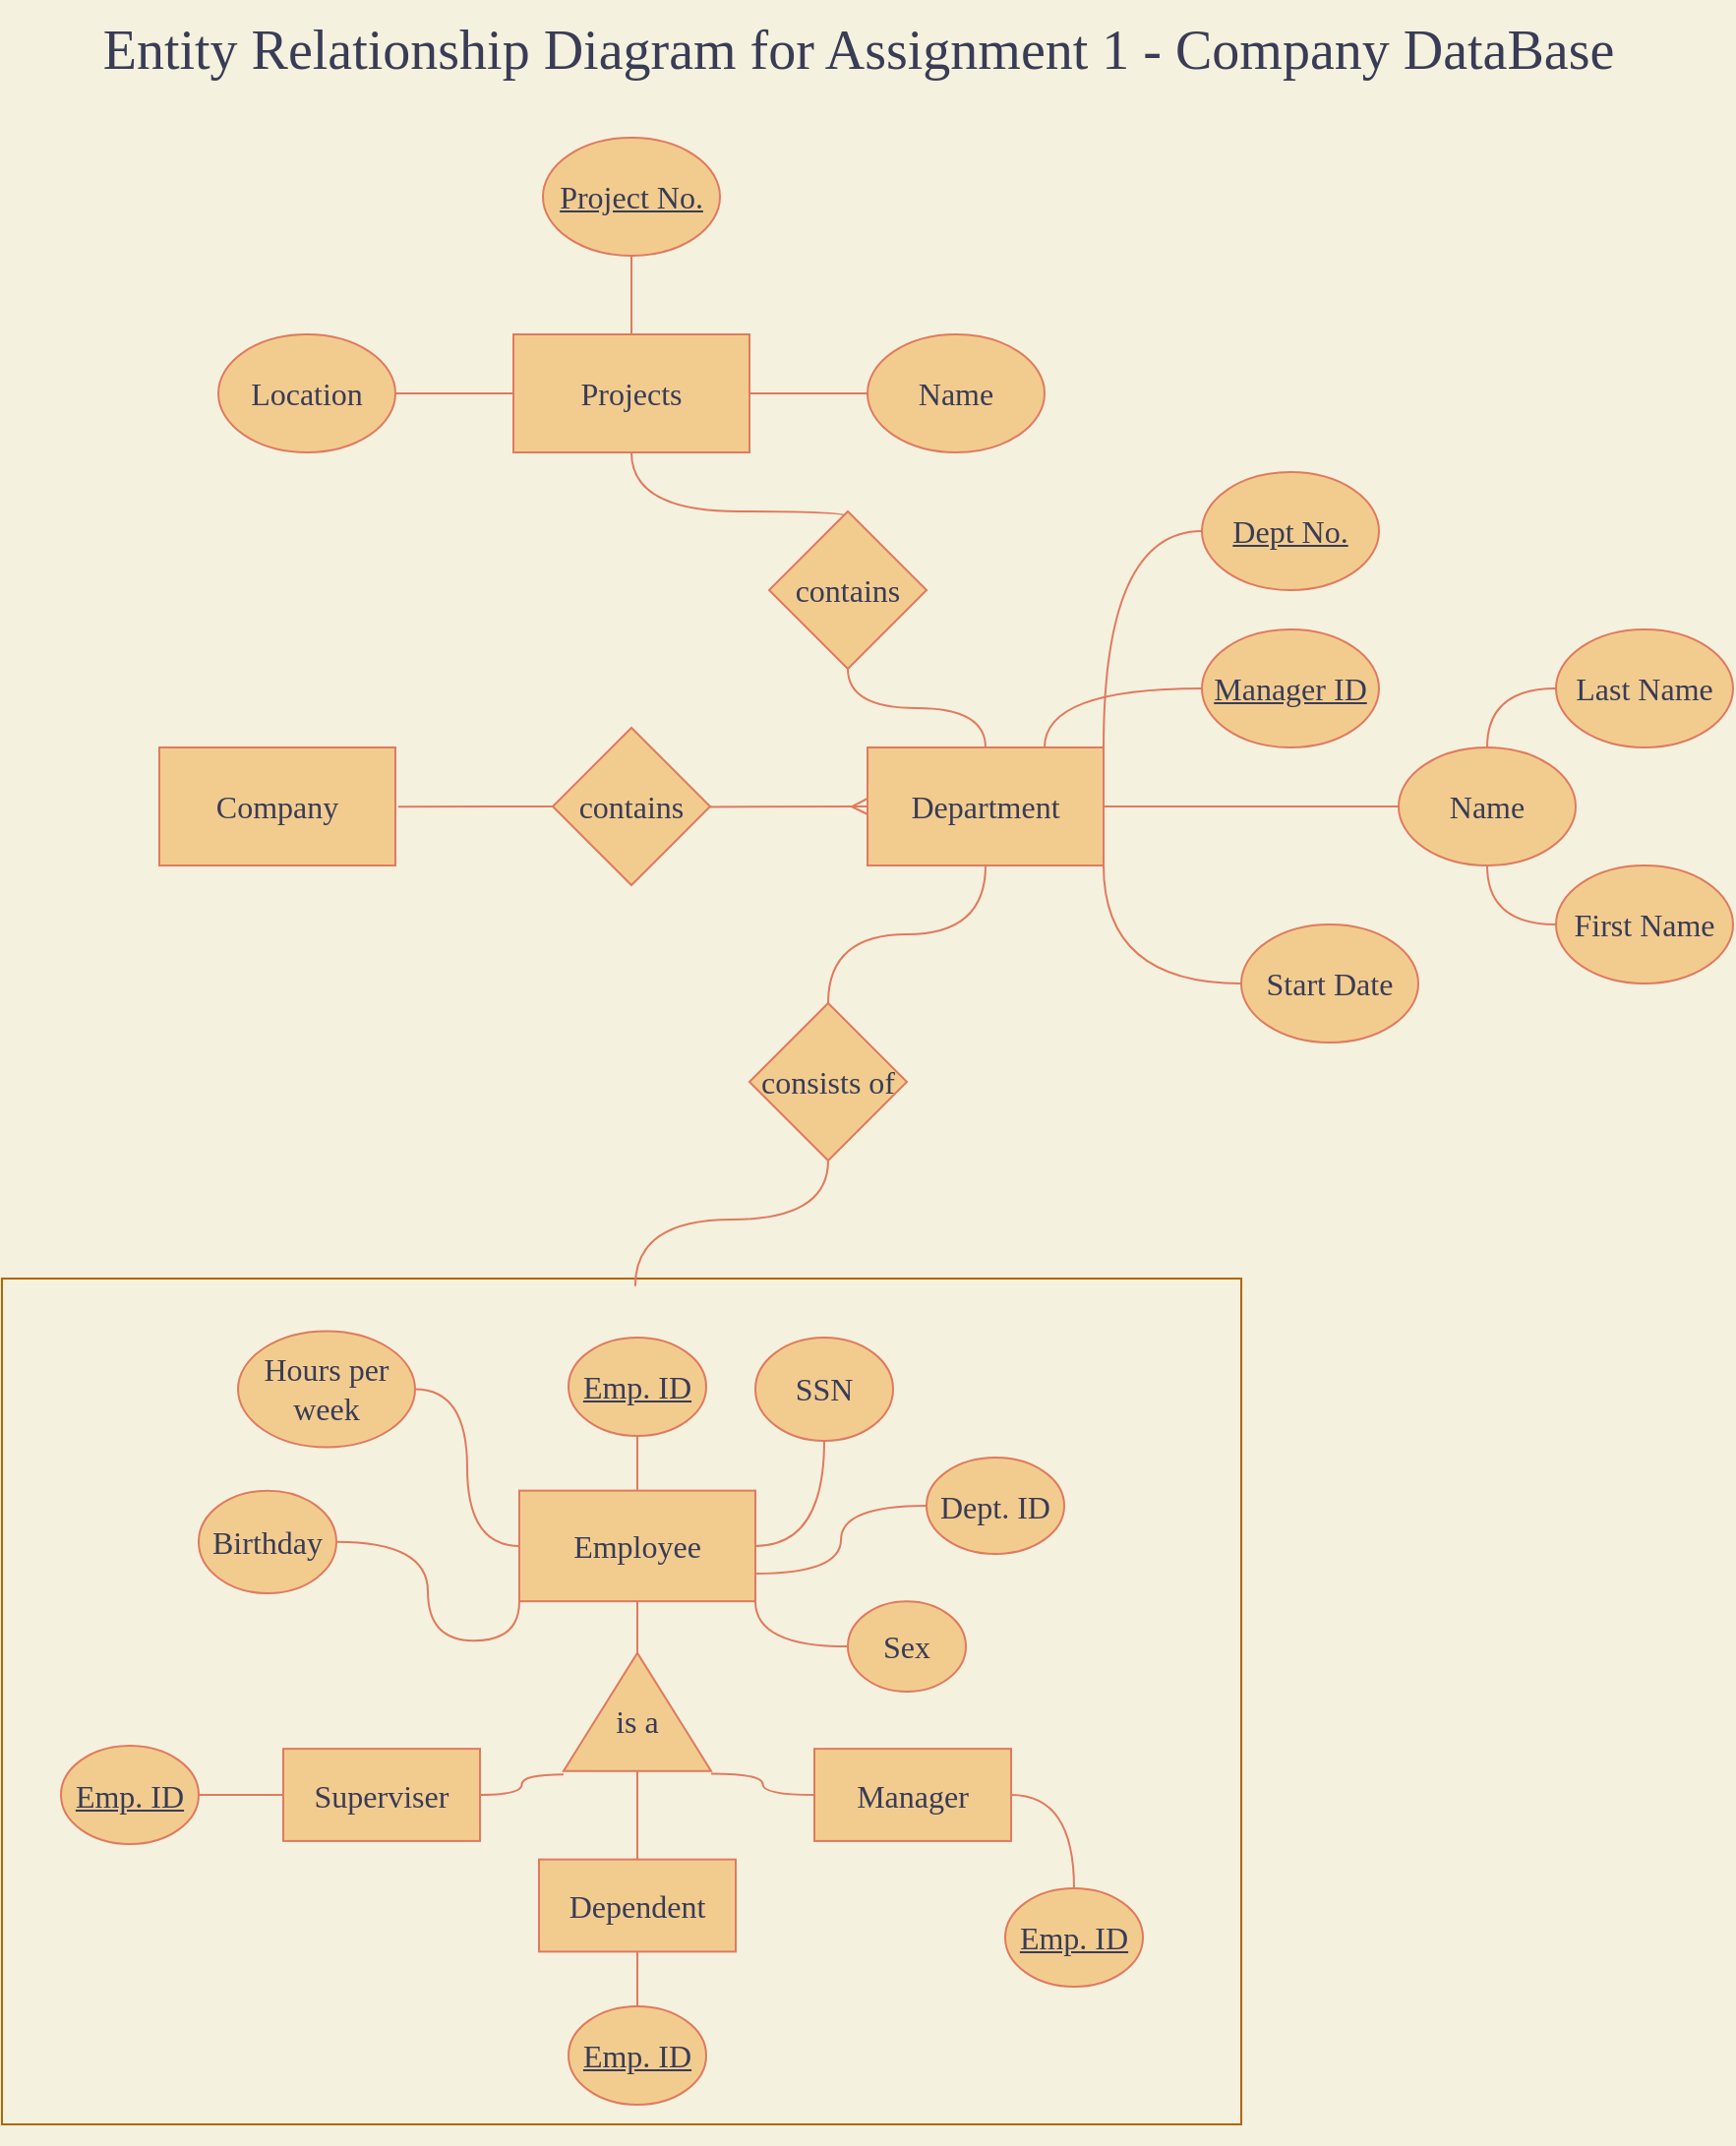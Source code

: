 <mxfile version="20.3.0" type="device"><diagram id="iFNQjnjYCVC9RpA8Sjtx" name="Page-1"><mxGraphModel dx="2358" dy="1240" grid="0" gridSize="10" guides="1" tooltips="1" connect="1" arrows="1" fold="1" page="1" pageScale="1" pageWidth="1654" pageHeight="1169" background="#F4F1DE" math="1" shadow="0"><root><mxCell id="0"/><mxCell id="1" parent="0"/><mxCell id="pTbdNNNKtJVlzEmlnPI5-34" style="edgeStyle=orthogonalEdgeStyle;rounded=0;orthogonalLoop=1;jettySize=auto;html=1;entryX=0;entryY=0.5;entryDx=0;entryDy=0;strokeColor=#E07A5F;endArrow=ERmany;endFill=0;sourcePerimeterSpacing=8;targetPerimeterSpacing=8;exitX=0.984;exitY=0.503;exitDx=0;exitDy=0;exitPerimeter=0;curved=1;labelBackgroundColor=#F4F1DE;fontColor=#393C56;fontFamily=Product Sans;fontSource=https%3A%2F%2Ffonts.googleapis.com%2Fcss%3Ffamily%3DProduct%2BSans;fontSize=16;" edge="1" parent="1" source="pTbdNNNKtJVlzEmlnPI5-2" target="pTbdNNNKtJVlzEmlnPI5-6"><mxGeometry relative="1" as="geometry"><Array as="points"><mxPoint x="790" y="430"/></Array></mxGeometry></mxCell><mxCell id="pTbdNNNKtJVlzEmlnPI5-36" style="edgeStyle=orthogonalEdgeStyle;rounded=0;orthogonalLoop=1;jettySize=auto;html=1;entryX=1.012;entryY=0.503;entryDx=0;entryDy=0;entryPerimeter=0;strokeColor=#E07A5F;endArrow=none;endFill=0;sourcePerimeterSpacing=8;targetPerimeterSpacing=8;exitX=0;exitY=0.5;exitDx=0;exitDy=0;curved=1;labelBackgroundColor=#F4F1DE;fontColor=#393C56;fontFamily=Product Sans;fontSource=https%3A%2F%2Ffonts.googleapis.com%2Fcss%3Ffamily%3DProduct%2BSans;fontSize=16;" edge="1" parent="1" source="pTbdNNNKtJVlzEmlnPI5-2" target="pTbdNNNKtJVlzEmlnPI5-4"><mxGeometry relative="1" as="geometry"/></mxCell><mxCell id="pTbdNNNKtJVlzEmlnPI5-2" value="contains" style="rhombus;whiteSpace=wrap;html=1;hachureGap=4;rounded=0;fillColor=#F2CC8F;strokeColor=#E07A5F;fontColor=#393C56;fontFamily=Product Sans;fontSource=https%3A%2F%2Ffonts.googleapis.com%2Fcss%3Ffamily%3DProduct%2BSans;fontSize=16;" vertex="1" parent="1"><mxGeometry x="650" y="390" width="80" height="80" as="geometry"/></mxCell><mxCell id="pTbdNNNKtJVlzEmlnPI5-4" value="Company" style="rounded=0;whiteSpace=wrap;html=1;hachureGap=4;fillColor=#F2CC8F;strokeColor=#E07A5F;fontColor=#393C56;fontFamily=Product Sans;fontSource=https%3A%2F%2Ffonts.googleapis.com%2Fcss%3Ffamily%3DProduct%2BSans;fontSize=16;" vertex="1" parent="1"><mxGeometry x="450" y="400" width="120" height="60" as="geometry"/></mxCell><mxCell id="pTbdNNNKtJVlzEmlnPI5-38" style="edgeStyle=orthogonalEdgeStyle;rounded=0;orthogonalLoop=1;jettySize=auto;html=1;entryX=0.5;entryY=0;entryDx=0;entryDy=0;strokeColor=#E07A5F;endArrow=none;endFill=0;sourcePerimeterSpacing=8;targetPerimeterSpacing=8;exitX=0.5;exitY=1;exitDx=0;exitDy=0;curved=1;labelBackgroundColor=#F4F1DE;fontColor=#393C56;fontFamily=Product Sans;fontSource=https%3A%2F%2Ffonts.googleapis.com%2Fcss%3Ffamily%3DProduct%2BSans;fontSize=16;" edge="1" parent="1" source="pTbdNNNKtJVlzEmlnPI5-6" target="pTbdNNNKtJVlzEmlnPI5-37"><mxGeometry relative="1" as="geometry"/></mxCell><mxCell id="pTbdNNNKtJVlzEmlnPI5-66" style="edgeStyle=orthogonalEdgeStyle;rounded=0;jumpStyle=none;orthogonalLoop=1;jettySize=auto;html=1;entryX=0;entryY=0.5;entryDx=0;entryDy=0;strokeColor=#E07A5F;strokeWidth=1;startArrow=none;startFill=0;endArrow=none;endFill=0;startSize=0;endSize=8;sourcePerimeterSpacing=0;targetPerimeterSpacing=0;curved=1;labelBackgroundColor=#F4F1DE;fontColor=#393C56;fontFamily=Product Sans;fontSource=https%3A%2F%2Ffonts.googleapis.com%2Fcss%3Ffamily%3DProduct%2BSans;fontSize=16;" edge="1" parent="1" source="pTbdNNNKtJVlzEmlnPI5-6" target="pTbdNNNKtJVlzEmlnPI5-61"><mxGeometry relative="1" as="geometry"/></mxCell><mxCell id="pTbdNNNKtJVlzEmlnPI5-6" value="Department" style="rounded=0;whiteSpace=wrap;html=1;hachureGap=4;fillColor=#F2CC8F;strokeColor=#E07A5F;fontColor=#393C56;fontFamily=Product Sans;fontSource=https%3A%2F%2Ffonts.googleapis.com%2Fcss%3Ffamily%3DProduct%2BSans;fontSize=16;" vertex="1" parent="1"><mxGeometry x="810" y="400" width="120" height="60" as="geometry"/></mxCell><mxCell id="pTbdNNNKtJVlzEmlnPI5-11" value="Projects" style="rounded=0;whiteSpace=wrap;html=1;hachureGap=4;fillColor=#F2CC8F;strokeColor=#E07A5F;fontColor=#393C56;fontFamily=Product Sans;fontSource=https%3A%2F%2Ffonts.googleapis.com%2Fcss%3Ffamily%3DProduct%2BSans;fontSize=16;" vertex="1" parent="1"><mxGeometry x="630" y="190" width="120" height="60" as="geometry"/></mxCell><mxCell id="pTbdNNNKtJVlzEmlnPI5-32" value="" style="group;rounded=0;fillColor=none;fillStyle=solid;fontFamily=Product Sans;fontSource=https%3A%2F%2Ffonts.googleapis.com%2Fcss%3Ffamily%3DProduct%2BSans;fontSize=16;" vertex="1" connectable="0" parent="1"><mxGeometry x="390" y="690" width="630" height="420" as="geometry"/></mxCell><mxCell id="pTbdNNNKtJVlzEmlnPI5-31" value="" style="rounded=0;whiteSpace=wrap;html=1;hachureGap=4;fillColor=none;strokeColor=#b46504;fontFamily=Product Sans;fontSource=https%3A%2F%2Ffonts.googleapis.com%2Fcss%3Ffamily%3DProduct%2BSans;fontSize=16;" vertex="1" parent="pTbdNNNKtJVlzEmlnPI5-32"><mxGeometry x="-20" y="-20" width="630" height="430" as="geometry"/></mxCell><mxCell id="pTbdNNNKtJVlzEmlnPI5-8" value="Manager" style="rounded=0;whiteSpace=wrap;html=1;hachureGap=4;fillColor=#F2CC8F;strokeColor=#E07A5F;fontColor=#393C56;fontFamily=Product Sans;fontSource=https%3A%2F%2Ffonts.googleapis.com%2Fcss%3Ffamily%3DProduct%2BSans;fontSize=16;" vertex="1" parent="pTbdNNNKtJVlzEmlnPI5-32"><mxGeometry x="393.0" y="219.065" width="100.0" height="46.875" as="geometry"/></mxCell><mxCell id="pTbdNNNKtJVlzEmlnPI5-9" value="Superviser" style="rounded=0;whiteSpace=wrap;html=1;hachureGap=4;fillColor=#F2CC8F;strokeColor=#E07A5F;fontColor=#393C56;fontFamily=Product Sans;fontSource=https%3A%2F%2Ffonts.googleapis.com%2Fcss%3Ffamily%3DProduct%2BSans;fontSize=16;" vertex="1" parent="pTbdNNNKtJVlzEmlnPI5-32"><mxGeometry x="123" y="219.065" width="100.0" height="46.875" as="geometry"/></mxCell><mxCell id="pTbdNNNKtJVlzEmlnPI5-10" value="Dependent" style="rounded=0;whiteSpace=wrap;html=1;hachureGap=4;fillColor=#F2CC8F;strokeColor=#E07A5F;fontColor=#393C56;fontFamily=Product Sans;fontSource=https%3A%2F%2Ffonts.googleapis.com%2Fcss%3Ffamily%3DProduct%2BSans;fontSize=16;" vertex="1" parent="pTbdNNNKtJVlzEmlnPI5-32"><mxGeometry x="253" y="275.315" width="100.0" height="46.875" as="geometry"/></mxCell><mxCell id="pTbdNNNKtJVlzEmlnPI5-81" style="edgeStyle=orthogonalEdgeStyle;rounded=0;jumpStyle=none;orthogonalLoop=1;jettySize=auto;html=1;entryX=0.5;entryY=1;entryDx=0;entryDy=0;strokeColor=#E07A5F;strokeWidth=1;startArrow=none;startFill=0;endArrow=none;endFill=0;startSize=0;endSize=8;sourcePerimeterSpacing=0;targetPerimeterSpacing=0;curved=1;labelBackgroundColor=#F4F1DE;fontColor=#393C56;fontFamily=Product Sans;fontSource=https%3A%2F%2Ffonts.googleapis.com%2Fcss%3Ffamily%3DProduct%2BSans;fontSize=16;" edge="1" parent="pTbdNNNKtJVlzEmlnPI5-32" source="pTbdNNNKtJVlzEmlnPI5-12" target="pTbdNNNKtJVlzEmlnPI5-74"><mxGeometry relative="1" as="geometry"/></mxCell><mxCell id="pTbdNNNKtJVlzEmlnPI5-12" value="Employee" style="rounded=0;whiteSpace=wrap;html=1;hachureGap=4;fillColor=#F2CC8F;strokeColor=#E07A5F;fontColor=#393C56;fontFamily=Product Sans;fontSource=https%3A%2F%2Ffonts.googleapis.com%2Fcss%3Ffamily%3DProduct%2BSans;fontSize=16;" vertex="1" parent="pTbdNNNKtJVlzEmlnPI5-32"><mxGeometry x="243.0" y="87.815" width="120.0" height="56.25" as="geometry"/></mxCell><mxCell id="pTbdNNNKtJVlzEmlnPI5-19" value="" style="group;rounded=0;fontColor=#393C56;fontFamily=Product Sans;fontSource=https%3A%2F%2Ffonts.googleapis.com%2Fcss%3Ffamily%3DProduct%2BSans;fontSize=16;" vertex="1" connectable="0" parent="pTbdNNNKtJVlzEmlnPI5-32"><mxGeometry x="263" y="172.19" width="80" height="56.25" as="geometry"/></mxCell><mxCell id="pTbdNNNKtJVlzEmlnPI5-15" value="" style="triangle;whiteSpace=wrap;html=1;hachureGap=4;rotation=-90;rounded=0;fillColor=#F2CC8F;strokeColor=#E07A5F;fontColor=#393C56;fontFamily=Product Sans;fontSource=https%3A%2F%2Ffonts.googleapis.com%2Fcss%3Ffamily%3DProduct%2BSans;fontSize=16;" vertex="1" parent="pTbdNNNKtJVlzEmlnPI5-19"><mxGeometry x="10" y="-9.375" width="60.0" height="75" as="geometry"/></mxCell><mxCell id="pTbdNNNKtJVlzEmlnPI5-16" value="is a" style="text;strokeColor=none;fillColor=none;html=1;align=center;verticalAlign=middle;whiteSpace=wrap;rounded=0;hachureGap=4;fontColor=#393C56;fontFamily=Product Sans;fontSource=https%3A%2F%2Ffonts.googleapis.com%2Fcss%3Ffamily%3DProduct%2BSans;fontSize=16;" vertex="1" parent="pTbdNNNKtJVlzEmlnPI5-19"><mxGeometry x="10" y="18.75" width="60.0" height="28.125" as="geometry"/></mxCell><mxCell id="pTbdNNNKtJVlzEmlnPI5-26" style="edgeStyle=orthogonalEdgeStyle;rounded=0;orthogonalLoop=1;jettySize=auto;html=1;entryX=-0.023;entryY=1;entryDx=0;entryDy=0;entryPerimeter=0;strokeColor=#E07A5F;endArrow=none;endFill=0;sourcePerimeterSpacing=8;targetPerimeterSpacing=8;exitX=0;exitY=0.5;exitDx=0;exitDy=0;curved=1;labelBackgroundColor=#F4F1DE;fontColor=#393C56;fontFamily=Product Sans;fontSource=https%3A%2F%2Ffonts.googleapis.com%2Fcss%3Ffamily%3DProduct%2BSans;fontSize=16;" edge="1" parent="pTbdNNNKtJVlzEmlnPI5-32" source="pTbdNNNKtJVlzEmlnPI5-8" target="pTbdNNNKtJVlzEmlnPI5-15"><mxGeometry relative="1" as="geometry"/></mxCell><mxCell id="pTbdNNNKtJVlzEmlnPI5-30" style="edgeStyle=orthogonalEdgeStyle;rounded=0;orthogonalLoop=1;jettySize=auto;html=1;entryX=-0.03;entryY=0;entryDx=0;entryDy=0;entryPerimeter=0;strokeColor=#E07A5F;endArrow=none;endFill=0;sourcePerimeterSpacing=8;targetPerimeterSpacing=8;exitX=1;exitY=0.5;exitDx=0;exitDy=0;curved=1;labelBackgroundColor=#F4F1DE;fontColor=#393C56;fontFamily=Product Sans;fontSource=https%3A%2F%2Ffonts.googleapis.com%2Fcss%3Ffamily%3DProduct%2BSans;fontSize=16;" edge="1" parent="pTbdNNNKtJVlzEmlnPI5-32" source="pTbdNNNKtJVlzEmlnPI5-9" target="pTbdNNNKtJVlzEmlnPI5-15"><mxGeometry relative="1" as="geometry"/></mxCell><mxCell id="pTbdNNNKtJVlzEmlnPI5-24" style="edgeStyle=orthogonalEdgeStyle;rounded=0;orthogonalLoop=1;jettySize=auto;html=1;entryX=1;entryY=0.5;entryDx=0;entryDy=0;endArrow=none;sourcePerimeterSpacing=8;targetPerimeterSpacing=8;exitX=0.5;exitY=1;exitDx=0;exitDy=0;strokeColor=#E07A5F;endFill=0;curved=1;labelBackgroundColor=#F4F1DE;fontColor=#393C56;fontFamily=Product Sans;fontSource=https%3A%2F%2Ffonts.googleapis.com%2Fcss%3Ffamily%3DProduct%2BSans;fontSize=16;" edge="1" parent="pTbdNNNKtJVlzEmlnPI5-32" source="pTbdNNNKtJVlzEmlnPI5-12" target="pTbdNNNKtJVlzEmlnPI5-15"><mxGeometry relative="1" as="geometry"/></mxCell><mxCell id="pTbdNNNKtJVlzEmlnPI5-28" style="edgeStyle=orthogonalEdgeStyle;rounded=0;orthogonalLoop=1;jettySize=auto;html=1;entryX=0.5;entryY=0;entryDx=0;entryDy=0;strokeColor=#E07A5F;endArrow=none;endFill=0;sourcePerimeterSpacing=8;targetPerimeterSpacing=8;exitX=0;exitY=0.5;exitDx=0;exitDy=0;curved=1;labelBackgroundColor=#F4F1DE;fontColor=#393C56;fontFamily=Product Sans;fontSource=https%3A%2F%2Ffonts.googleapis.com%2Fcss%3Ffamily%3DProduct%2BSans;fontSize=16;" edge="1" parent="pTbdNNNKtJVlzEmlnPI5-32" source="pTbdNNNKtJVlzEmlnPI5-15" target="pTbdNNNKtJVlzEmlnPI5-10"><mxGeometry relative="1" as="geometry"><mxPoint x="303" y="237.815" as="sourcePoint"/></mxGeometry></mxCell><mxCell id="pTbdNNNKtJVlzEmlnPI5-76" style="edgeStyle=orthogonalEdgeStyle;rounded=0;jumpStyle=none;orthogonalLoop=1;jettySize=auto;html=1;entryX=0;entryY=0.5;entryDx=0;entryDy=0;strokeColor=#E07A5F;strokeWidth=1;startArrow=none;startFill=0;endArrow=none;endFill=0;startSize=0;endSize=8;sourcePerimeterSpacing=0;targetPerimeterSpacing=0;curved=1;labelBackgroundColor=#F4F1DE;fontColor=#393C56;fontFamily=Product Sans;fontSource=https%3A%2F%2Ffonts.googleapis.com%2Fcss%3Ffamily%3DProduct%2BSans;fontSize=16;" edge="1" parent="pTbdNNNKtJVlzEmlnPI5-32" source="pTbdNNNKtJVlzEmlnPI5-72" target="pTbdNNNKtJVlzEmlnPI5-9"><mxGeometry relative="1" as="geometry"/></mxCell><mxCell id="pTbdNNNKtJVlzEmlnPI5-72" value="&lt;u style=&quot;font-size: 16px;&quot;&gt;Emp. ID&lt;/u&gt;" style="ellipse;whiteSpace=wrap;html=1;hachureGap=4;rounded=0;fillColor=#F2CC8F;strokeColor=#E07A5F;fontColor=#393C56;fontFamily=Product Sans;fontSource=https%3A%2F%2Ffonts.googleapis.com%2Fcss%3Ffamily%3DProduct%2BSans;fontSize=16;" vertex="1" parent="pTbdNNNKtJVlzEmlnPI5-32"><mxGeometry x="10" y="217.5" width="70" height="50" as="geometry"/></mxCell><mxCell id="pTbdNNNKtJVlzEmlnPI5-79" style="edgeStyle=orthogonalEdgeStyle;rounded=0;jumpStyle=none;orthogonalLoop=1;jettySize=auto;html=1;entryX=1;entryY=0.5;entryDx=0;entryDy=0;strokeColor=#E07A5F;strokeWidth=1;startArrow=none;startFill=0;endArrow=none;endFill=0;startSize=0;endSize=8;sourcePerimeterSpacing=0;targetPerimeterSpacing=0;curved=1;labelBackgroundColor=#F4F1DE;fontColor=#393C56;fontFamily=Product Sans;fontSource=https%3A%2F%2Ffonts.googleapis.com%2Fcss%3Ffamily%3DProduct%2BSans;fontSize=16;" edge="1" parent="pTbdNNNKtJVlzEmlnPI5-32" source="pTbdNNNKtJVlzEmlnPI5-73" target="pTbdNNNKtJVlzEmlnPI5-8"><mxGeometry relative="1" as="geometry"/></mxCell><mxCell id="pTbdNNNKtJVlzEmlnPI5-73" value="&lt;u style=&quot;font-size: 16px;&quot;&gt;Emp. ID&lt;/u&gt;" style="ellipse;whiteSpace=wrap;html=1;hachureGap=4;rounded=0;fillColor=#F2CC8F;strokeColor=#E07A5F;fontColor=#393C56;fontFamily=Product Sans;fontSource=https%3A%2F%2Ffonts.googleapis.com%2Fcss%3Ffamily%3DProduct%2BSans;fontSize=16;" vertex="1" parent="pTbdNNNKtJVlzEmlnPI5-32"><mxGeometry x="490" y="290" width="70" height="50" as="geometry"/></mxCell><mxCell id="pTbdNNNKtJVlzEmlnPI5-74" value="&lt;u style=&quot;font-size: 16px;&quot;&gt;Emp. ID&lt;/u&gt;" style="ellipse;whiteSpace=wrap;html=1;hachureGap=4;rounded=0;fillColor=#F2CC8F;strokeColor=#E07A5F;fontColor=#393C56;fontFamily=Product Sans;fontSource=https%3A%2F%2Ffonts.googleapis.com%2Fcss%3Ffamily%3DProduct%2BSans;fontSize=16;" vertex="1" parent="pTbdNNNKtJVlzEmlnPI5-32"><mxGeometry x="268" y="10" width="70" height="50" as="geometry"/></mxCell><mxCell id="pTbdNNNKtJVlzEmlnPI5-80" style="edgeStyle=orthogonalEdgeStyle;rounded=0;jumpStyle=none;orthogonalLoop=1;jettySize=auto;html=1;entryX=0.5;entryY=1;entryDx=0;entryDy=0;strokeColor=#E07A5F;strokeWidth=1;startArrow=none;startFill=0;endArrow=none;endFill=0;startSize=0;endSize=8;sourcePerimeterSpacing=0;targetPerimeterSpacing=0;curved=1;labelBackgroundColor=#F4F1DE;fontColor=#393C56;fontFamily=Product Sans;fontSource=https%3A%2F%2Ffonts.googleapis.com%2Fcss%3Ffamily%3DProduct%2BSans;fontSize=16;" edge="1" parent="pTbdNNNKtJVlzEmlnPI5-32" source="pTbdNNNKtJVlzEmlnPI5-75" target="pTbdNNNKtJVlzEmlnPI5-10"><mxGeometry relative="1" as="geometry"/></mxCell><mxCell id="pTbdNNNKtJVlzEmlnPI5-75" value="&lt;u style=&quot;font-size: 16px;&quot;&gt;Emp. ID&lt;/u&gt;" style="ellipse;whiteSpace=wrap;html=1;hachureGap=4;rounded=0;fillColor=#F2CC8F;strokeColor=#E07A5F;fontColor=#393C56;fontFamily=Product Sans;fontSource=https%3A%2F%2Ffonts.googleapis.com%2Fcss%3Ffamily%3DProduct%2BSans;fontSize=16;" vertex="1" parent="pTbdNNNKtJVlzEmlnPI5-32"><mxGeometry x="268" y="350" width="70" height="50" as="geometry"/></mxCell><mxCell id="pTbdNNNKtJVlzEmlnPI5-83" style="edgeStyle=orthogonalEdgeStyle;rounded=0;jumpStyle=none;orthogonalLoop=1;jettySize=auto;html=1;entryX=1;entryY=0.5;entryDx=0;entryDy=0;strokeColor=#E07A5F;strokeWidth=1;startArrow=none;startFill=0;endArrow=none;endFill=0;startSize=0;endSize=8;sourcePerimeterSpacing=0;targetPerimeterSpacing=0;curved=1;labelBackgroundColor=#F4F1DE;fontColor=#393C56;fontFamily=Product Sans;fontSource=https%3A%2F%2Ffonts.googleapis.com%2Fcss%3Ffamily%3DProduct%2BSans;fontSize=16;" edge="1" parent="pTbdNNNKtJVlzEmlnPI5-32" source="pTbdNNNKtJVlzEmlnPI5-82" target="pTbdNNNKtJVlzEmlnPI5-12"><mxGeometry relative="1" as="geometry"/></mxCell><mxCell id="pTbdNNNKtJVlzEmlnPI5-82" value="SSN" style="ellipse;whiteSpace=wrap;html=1;hachureGap=4;rounded=0;fillColor=#F2CC8F;strokeColor=#E07A5F;fontColor=#393C56;fontFamily=Product Sans;fontSource=https%3A%2F%2Ffonts.googleapis.com%2Fcss%3Ffamily%3DProduct%2BSans;fontSize=16;" vertex="1" parent="pTbdNNNKtJVlzEmlnPI5-32"><mxGeometry x="363" y="10" width="70" height="52.5" as="geometry"/></mxCell><mxCell id="pTbdNNNKtJVlzEmlnPI5-85" style="edgeStyle=orthogonalEdgeStyle;rounded=0;jumpStyle=none;orthogonalLoop=1;jettySize=auto;html=1;entryX=0;entryY=0.5;entryDx=0;entryDy=0;strokeColor=#E07A5F;strokeWidth=1;startArrow=none;startFill=0;endArrow=none;endFill=0;startSize=0;endSize=8;sourcePerimeterSpacing=0;targetPerimeterSpacing=0;curved=1;labelBackgroundColor=#F4F1DE;fontColor=#393C56;fontFamily=Product Sans;fontSource=https%3A%2F%2Ffonts.googleapis.com%2Fcss%3Ffamily%3DProduct%2BSans;fontSize=16;" edge="1" parent="pTbdNNNKtJVlzEmlnPI5-32" source="pTbdNNNKtJVlzEmlnPI5-84" target="pTbdNNNKtJVlzEmlnPI5-12"><mxGeometry relative="1" as="geometry"/></mxCell><mxCell id="pTbdNNNKtJVlzEmlnPI5-84" value="Hours per &lt;br style=&quot;font-size: 16px;&quot;&gt;week" style="ellipse;whiteSpace=wrap;html=1;hachureGap=4;rounded=0;fillColor=#F2CC8F;strokeColor=#E07A5F;fontColor=#393C56;fontFamily=Product Sans;fontSource=https%3A%2F%2Ffonts.googleapis.com%2Fcss%3Ffamily%3DProduct%2BSans;fontSize=16;" vertex="1" parent="pTbdNNNKtJVlzEmlnPI5-32"><mxGeometry x="100" y="6.75" width="90" height="59" as="geometry"/></mxCell><mxCell id="pTbdNNNKtJVlzEmlnPI5-90" style="edgeStyle=orthogonalEdgeStyle;rounded=0;jumpStyle=none;orthogonalLoop=1;jettySize=auto;html=1;entryX=0;entryY=1;entryDx=0;entryDy=0;strokeColor=#E07A5F;strokeWidth=1;startArrow=none;startFill=0;endArrow=none;endFill=0;startSize=0;endSize=8;sourcePerimeterSpacing=0;targetPerimeterSpacing=0;curved=1;labelBackgroundColor=#F4F1DE;fontColor=#393C56;fontFamily=Product Sans;fontSource=https%3A%2F%2Ffonts.googleapis.com%2Fcss%3Ffamily%3DProduct%2BSans;fontSize=16;" edge="1" parent="pTbdNNNKtJVlzEmlnPI5-32" source="pTbdNNNKtJVlzEmlnPI5-86" target="pTbdNNNKtJVlzEmlnPI5-12"><mxGeometry relative="1" as="geometry"/></mxCell><mxCell id="pTbdNNNKtJVlzEmlnPI5-86" value="Birthday" style="ellipse;whiteSpace=wrap;html=1;hachureGap=4;rounded=0;fillColor=#F2CC8F;strokeColor=#E07A5F;fontColor=#393C56;fontFamily=Product Sans;fontSource=https%3A%2F%2Ffonts.googleapis.com%2Fcss%3Ffamily%3DProduct%2BSans;fontSize=16;" vertex="1" parent="pTbdNNNKtJVlzEmlnPI5-32"><mxGeometry x="80" y="87.82" width="70" height="52.18" as="geometry"/></mxCell><mxCell id="pTbdNNNKtJVlzEmlnPI5-91" style="edgeStyle=orthogonalEdgeStyle;rounded=0;jumpStyle=none;orthogonalLoop=1;jettySize=auto;html=1;entryX=1;entryY=1;entryDx=0;entryDy=0;strokeColor=#E07A5F;strokeWidth=1;startArrow=none;startFill=0;endArrow=none;endFill=0;startSize=0;endSize=8;sourcePerimeterSpacing=0;targetPerimeterSpacing=0;curved=1;labelBackgroundColor=#F4F1DE;fontColor=#393C56;fontFamily=Product Sans;fontSource=https%3A%2F%2Ffonts.googleapis.com%2Fcss%3Ffamily%3DProduct%2BSans;fontSize=16;" edge="1" parent="pTbdNNNKtJVlzEmlnPI5-32" source="pTbdNNNKtJVlzEmlnPI5-87" target="pTbdNNNKtJVlzEmlnPI5-12"><mxGeometry relative="1" as="geometry"/></mxCell><mxCell id="pTbdNNNKtJVlzEmlnPI5-87" value="Sex" style="ellipse;whiteSpace=wrap;html=1;hachureGap=4;rounded=0;fillColor=#F2CC8F;strokeColor=#E07A5F;fontColor=#393C56;fontFamily=Product Sans;fontSource=https%3A%2F%2Ffonts.googleapis.com%2Fcss%3Ffamily%3DProduct%2BSans;fontSize=16;" vertex="1" parent="pTbdNNNKtJVlzEmlnPI5-32"><mxGeometry x="410" y="144.07" width="60" height="45.93" as="geometry"/></mxCell><mxCell id="pTbdNNNKtJVlzEmlnPI5-92" style="edgeStyle=orthogonalEdgeStyle;rounded=0;jumpStyle=none;orthogonalLoop=1;jettySize=auto;html=1;entryX=1;entryY=0.75;entryDx=0;entryDy=0;strokeColor=#E07A5F;strokeWidth=1;startArrow=none;startFill=0;endArrow=none;endFill=0;startSize=0;endSize=8;sourcePerimeterSpacing=0;targetPerimeterSpacing=0;curved=1;labelBackgroundColor=#F4F1DE;fontColor=#393C56;fontFamily=Product Sans;fontSource=https%3A%2F%2Ffonts.googleapis.com%2Fcss%3Ffamily%3DProduct%2BSans;fontSize=16;" edge="1" parent="pTbdNNNKtJVlzEmlnPI5-32" source="pTbdNNNKtJVlzEmlnPI5-88" target="pTbdNNNKtJVlzEmlnPI5-12"><mxGeometry relative="1" as="geometry"/></mxCell><mxCell id="pTbdNNNKtJVlzEmlnPI5-88" value="Dept. ID" style="ellipse;whiteSpace=wrap;html=1;hachureGap=4;rounded=0;fillColor=#F2CC8F;strokeColor=#E07A5F;fontColor=#393C56;fontFamily=Product Sans;fontSource=https%3A%2F%2Ffonts.googleapis.com%2Fcss%3Ffamily%3DProduct%2BSans;fontSize=16;" vertex="1" parent="pTbdNNNKtJVlzEmlnPI5-32"><mxGeometry x="450" y="71" width="70" height="49" as="geometry"/></mxCell><mxCell id="pTbdNNNKtJVlzEmlnPI5-39" style="edgeStyle=orthogonalEdgeStyle;rounded=0;orthogonalLoop=1;jettySize=auto;html=1;entryX=0.511;entryY=0.009;entryDx=0;entryDy=0;entryPerimeter=0;strokeColor=#E07A5F;endArrow=none;endFill=0;sourcePerimeterSpacing=8;targetPerimeterSpacing=8;exitX=0.5;exitY=1;exitDx=0;exitDy=0;curved=1;labelBackgroundColor=#F4F1DE;fontColor=#393C56;fontFamily=Product Sans;fontSource=https%3A%2F%2Ffonts.googleapis.com%2Fcss%3Ffamily%3DProduct%2BSans;fontSize=16;" edge="1" parent="1" source="pTbdNNNKtJVlzEmlnPI5-37" target="pTbdNNNKtJVlzEmlnPI5-31"><mxGeometry relative="1" as="geometry"><mxPoint x="819.92" y="651.92" as="sourcePoint"/></mxGeometry></mxCell><mxCell id="pTbdNNNKtJVlzEmlnPI5-37" value="consists of" style="rhombus;whiteSpace=wrap;html=1;hachureGap=4;rounded=0;fillColor=#F2CC8F;strokeColor=#E07A5F;fontColor=#393C56;fontFamily=Product Sans;fontSource=https%3A%2F%2Ffonts.googleapis.com%2Fcss%3Ffamily%3DProduct%2BSans;fontSize=16;" vertex="1" parent="1"><mxGeometry x="750" y="530" width="80" height="80" as="geometry"/></mxCell><mxCell id="pTbdNNNKtJVlzEmlnPI5-44" style="edgeStyle=orthogonalEdgeStyle;rounded=0;orthogonalLoop=1;jettySize=auto;html=1;entryX=0.5;entryY=1;entryDx=0;entryDy=0;strokeColor=#E07A5F;endArrow=none;endFill=0;sourcePerimeterSpacing=8;targetPerimeterSpacing=8;exitX=0.498;exitY=0.033;exitDx=0;exitDy=0;exitPerimeter=0;strokeWidth=1;startArrow=none;startFill=0;curved=1;labelBackgroundColor=#F4F1DE;fontColor=#393C56;fontFamily=Product Sans;fontSource=https%3A%2F%2Ffonts.googleapis.com%2Fcss%3Ffamily%3DProduct%2BSans;fontSize=16;" edge="1" parent="1" source="pTbdNNNKtJVlzEmlnPI5-43" target="pTbdNNNKtJVlzEmlnPI5-11"><mxGeometry relative="1" as="geometry"><Array as="points"><mxPoint x="800" y="280"/><mxPoint x="690" y="280"/></Array></mxGeometry></mxCell><mxCell id="pTbdNNNKtJVlzEmlnPI5-46" style="edgeStyle=orthogonalEdgeStyle;rounded=0;orthogonalLoop=1;jettySize=auto;html=1;entryX=0.5;entryY=0;entryDx=0;entryDy=0;strokeColor=#E07A5F;strokeWidth=1;startArrow=none;startFill=0;endArrow=none;endFill=0;sourcePerimeterSpacing=8;targetPerimeterSpacing=8;exitX=0.5;exitY=1;exitDx=0;exitDy=0;curved=1;labelBackgroundColor=#F4F1DE;fontColor=#393C56;fontFamily=Product Sans;fontSource=https%3A%2F%2Ffonts.googleapis.com%2Fcss%3Ffamily%3DProduct%2BSans;fontSize=16;" edge="1" parent="1" source="pTbdNNNKtJVlzEmlnPI5-43" target="pTbdNNNKtJVlzEmlnPI5-6"><mxGeometry relative="1" as="geometry"/></mxCell><mxCell id="pTbdNNNKtJVlzEmlnPI5-43" value="contains" style="rhombus;whiteSpace=wrap;html=1;hachureGap=4;rounded=0;fillColor=#F2CC8F;strokeColor=#E07A5F;fontColor=#393C56;fontFamily=Product Sans;fontSource=https%3A%2F%2Ffonts.googleapis.com%2Fcss%3Ffamily%3DProduct%2BSans;fontSize=16;" vertex="1" parent="1"><mxGeometry x="760" y="280" width="80" height="80" as="geometry"/></mxCell><mxCell id="pTbdNNNKtJVlzEmlnPI5-59" style="edgeStyle=orthogonalEdgeStyle;rounded=0;jumpStyle=none;orthogonalLoop=1;jettySize=auto;html=1;entryX=0.5;entryY=0;entryDx=0;entryDy=0;strokeColor=#E07A5F;strokeWidth=1;startArrow=none;startFill=0;endArrow=none;endFill=0;startSize=0;endSize=8;sourcePerimeterSpacing=0;targetPerimeterSpacing=0;curved=1;labelBackgroundColor=#F4F1DE;fontColor=#393C56;fontFamily=Product Sans;fontSource=https%3A%2F%2Ffonts.googleapis.com%2Fcss%3Ffamily%3DProduct%2BSans;fontSize=16;" edge="1" parent="1" source="pTbdNNNKtJVlzEmlnPI5-48" target="pTbdNNNKtJVlzEmlnPI5-11"><mxGeometry relative="1" as="geometry"/></mxCell><mxCell id="pTbdNNNKtJVlzEmlnPI5-48" value="&lt;u style=&quot;font-size: 16px;&quot;&gt;Project No.&lt;/u&gt;" style="ellipse;whiteSpace=wrap;html=1;hachureGap=4;rounded=0;fillColor=#F2CC8F;strokeColor=#E07A5F;fontColor=#393C56;fontFamily=Product Sans;fontSource=https%3A%2F%2Ffonts.googleapis.com%2Fcss%3Ffamily%3DProduct%2BSans;fontSize=16;" vertex="1" parent="1"><mxGeometry x="645" y="90" width="90" height="60" as="geometry"/></mxCell><mxCell id="pTbdNNNKtJVlzEmlnPI5-53" style="edgeStyle=orthogonalEdgeStyle;rounded=0;orthogonalLoop=1;jettySize=auto;html=1;entryX=0;entryY=0.5;entryDx=0;entryDy=0;strokeColor=#E07A5F;strokeWidth=1;startArrow=none;startFill=0;endArrow=none;endFill=0;sourcePerimeterSpacing=8;targetPerimeterSpacing=8;exitX=1;exitY=0.5;exitDx=0;exitDy=0;curved=1;labelBackgroundColor=#F4F1DE;fontColor=#393C56;fontFamily=Product Sans;fontSource=https%3A%2F%2Ffonts.googleapis.com%2Fcss%3Ffamily%3DProduct%2BSans;fontSize=16;" edge="1" parent="1" source="pTbdNNNKtJVlzEmlnPI5-49" target="pTbdNNNKtJVlzEmlnPI5-11"><mxGeometry relative="1" as="geometry"/></mxCell><mxCell id="pTbdNNNKtJVlzEmlnPI5-49" value="Location" style="ellipse;whiteSpace=wrap;html=1;hachureGap=4;rounded=0;fillColor=#F2CC8F;strokeColor=#E07A5F;fontColor=#393C56;fontFamily=Product Sans;fontSource=https%3A%2F%2Ffonts.googleapis.com%2Fcss%3Ffamily%3DProduct%2BSans;fontSize=16;" vertex="1" parent="1"><mxGeometry x="480" y="190" width="90" height="60" as="geometry"/></mxCell><mxCell id="pTbdNNNKtJVlzEmlnPI5-58" style="edgeStyle=orthogonalEdgeStyle;rounded=0;orthogonalLoop=1;jettySize=auto;html=1;entryX=1;entryY=0.5;entryDx=0;entryDy=0;strokeColor=#E07A5F;strokeWidth=1;startArrow=none;startFill=0;endArrow=none;endFill=0;sourcePerimeterSpacing=0;targetPerimeterSpacing=0;jumpStyle=none;startSize=0;endSize=8;curved=1;labelBackgroundColor=#F4F1DE;fontColor=#393C56;fontFamily=Product Sans;fontSource=https%3A%2F%2Ffonts.googleapis.com%2Fcss%3Ffamily%3DProduct%2BSans;fontSize=16;" edge="1" parent="1" source="pTbdNNNKtJVlzEmlnPI5-50" target="pTbdNNNKtJVlzEmlnPI5-11"><mxGeometry relative="1" as="geometry"/></mxCell><mxCell id="pTbdNNNKtJVlzEmlnPI5-50" value="Name" style="ellipse;whiteSpace=wrap;html=1;hachureGap=4;rounded=0;fillColor=#F2CC8F;strokeColor=#E07A5F;fontColor=#393C56;fontFamily=Product Sans;fontSource=https%3A%2F%2Ffonts.googleapis.com%2Fcss%3Ffamily%3DProduct%2BSans;fontSize=16;" vertex="1" parent="1"><mxGeometry x="810" y="190" width="90" height="60" as="geometry"/></mxCell><mxCell id="pTbdNNNKtJVlzEmlnPI5-67" style="edgeStyle=orthogonalEdgeStyle;rounded=0;jumpStyle=none;orthogonalLoop=1;jettySize=auto;html=1;entryX=1;entryY=0;entryDx=0;entryDy=0;strokeColor=#E07A5F;strokeWidth=1;startArrow=none;startFill=0;endArrow=none;endFill=0;startSize=0;endSize=8;sourcePerimeterSpacing=0;targetPerimeterSpacing=0;curved=1;labelBackgroundColor=#F4F1DE;fontColor=#393C56;fontFamily=Product Sans;fontSource=https%3A%2F%2Ffonts.googleapis.com%2Fcss%3Ffamily%3DProduct%2BSans;fontSize=16;" edge="1" parent="1" source="pTbdNNNKtJVlzEmlnPI5-60" target="pTbdNNNKtJVlzEmlnPI5-6"><mxGeometry relative="1" as="geometry"/></mxCell><mxCell id="pTbdNNNKtJVlzEmlnPI5-60" value="&lt;u style=&quot;font-size: 16px;&quot;&gt;Dept No.&lt;/u&gt;" style="ellipse;whiteSpace=wrap;html=1;hachureGap=4;rounded=0;fillColor=#F2CC8F;strokeColor=#E07A5F;fontColor=#393C56;fontFamily=Product Sans;fontSource=https%3A%2F%2Ffonts.googleapis.com%2Fcss%3Ffamily%3DProduct%2BSans;fontSize=16;" vertex="1" parent="1"><mxGeometry x="980" y="260" width="90" height="60" as="geometry"/></mxCell><mxCell id="pTbdNNNKtJVlzEmlnPI5-64" style="edgeStyle=orthogonalEdgeStyle;rounded=0;jumpStyle=none;orthogonalLoop=1;jettySize=auto;html=1;entryX=0;entryY=0.5;entryDx=0;entryDy=0;strokeColor=#E07A5F;strokeWidth=1;startArrow=none;startFill=0;endArrow=none;endFill=0;startSize=0;endSize=8;sourcePerimeterSpacing=0;targetPerimeterSpacing=0;curved=1;labelBackgroundColor=#F4F1DE;fontColor=#393C56;fontFamily=Product Sans;fontSource=https%3A%2F%2Ffonts.googleapis.com%2Fcss%3Ffamily%3DProduct%2BSans;fontSize=16;" edge="1" parent="1" source="pTbdNNNKtJVlzEmlnPI5-61" target="pTbdNNNKtJVlzEmlnPI5-63"><mxGeometry relative="1" as="geometry"/></mxCell><mxCell id="pTbdNNNKtJVlzEmlnPI5-65" style="edgeStyle=orthogonalEdgeStyle;rounded=0;jumpStyle=none;orthogonalLoop=1;jettySize=auto;html=1;entryX=0;entryY=0.5;entryDx=0;entryDy=0;strokeColor=#E07A5F;strokeWidth=1;startArrow=none;startFill=0;endArrow=none;endFill=0;startSize=0;endSize=8;sourcePerimeterSpacing=0;targetPerimeterSpacing=0;curved=1;labelBackgroundColor=#F4F1DE;fontColor=#393C56;fontFamily=Product Sans;fontSource=https%3A%2F%2Ffonts.googleapis.com%2Fcss%3Ffamily%3DProduct%2BSans;fontSize=16;" edge="1" parent="1" source="pTbdNNNKtJVlzEmlnPI5-61" target="pTbdNNNKtJVlzEmlnPI5-62"><mxGeometry relative="1" as="geometry"/></mxCell><mxCell id="pTbdNNNKtJVlzEmlnPI5-61" value="Name" style="ellipse;whiteSpace=wrap;html=1;hachureGap=4;rounded=0;fillColor=#F2CC8F;strokeColor=#E07A5F;fontColor=#393C56;fontFamily=Product Sans;fontSource=https%3A%2F%2Ffonts.googleapis.com%2Fcss%3Ffamily%3DProduct%2BSans;fontSize=16;" vertex="1" parent="1"><mxGeometry x="1080" y="400" width="90" height="60" as="geometry"/></mxCell><mxCell id="pTbdNNNKtJVlzEmlnPI5-62" value="First Name" style="ellipse;whiteSpace=wrap;html=1;hachureGap=4;rounded=0;fillColor=#F2CC8F;strokeColor=#E07A5F;fontColor=#393C56;fontFamily=Product Sans;fontSource=https%3A%2F%2Ffonts.googleapis.com%2Fcss%3Ffamily%3DProduct%2BSans;fontSize=16;" vertex="1" parent="1"><mxGeometry x="1160" y="460" width="90" height="60" as="geometry"/></mxCell><mxCell id="pTbdNNNKtJVlzEmlnPI5-63" value="Last Name" style="ellipse;whiteSpace=wrap;html=1;hachureGap=4;rounded=0;fillColor=#F2CC8F;strokeColor=#E07A5F;fontColor=#393C56;fontFamily=Product Sans;fontSource=https%3A%2F%2Ffonts.googleapis.com%2Fcss%3Ffamily%3DProduct%2BSans;fontSize=16;" vertex="1" parent="1"><mxGeometry x="1160" y="340" width="90" height="60" as="geometry"/></mxCell><mxCell id="pTbdNNNKtJVlzEmlnPI5-69" style="edgeStyle=orthogonalEdgeStyle;rounded=0;jumpStyle=none;orthogonalLoop=1;jettySize=auto;html=1;entryX=1;entryY=1;entryDx=0;entryDy=0;strokeColor=#E07A5F;strokeWidth=1;startArrow=none;startFill=0;endArrow=none;endFill=0;startSize=0;endSize=8;sourcePerimeterSpacing=0;targetPerimeterSpacing=0;curved=1;labelBackgroundColor=#F4F1DE;fontColor=#393C56;fontFamily=Product Sans;fontSource=https%3A%2F%2Ffonts.googleapis.com%2Fcss%3Ffamily%3DProduct%2BSans;fontSize=16;" edge="1" parent="1" source="pTbdNNNKtJVlzEmlnPI5-68" target="pTbdNNNKtJVlzEmlnPI5-6"><mxGeometry relative="1" as="geometry"/></mxCell><mxCell id="pTbdNNNKtJVlzEmlnPI5-68" value="Start Date" style="ellipse;whiteSpace=wrap;html=1;hachureGap=4;rounded=0;fillColor=#F2CC8F;strokeColor=#E07A5F;fontColor=#393C56;fontFamily=Product Sans;fontSource=https%3A%2F%2Ffonts.googleapis.com%2Fcss%3Ffamily%3DProduct%2BSans;fontSize=16;" vertex="1" parent="1"><mxGeometry x="1000" y="490" width="90" height="60" as="geometry"/></mxCell><mxCell id="pTbdNNNKtJVlzEmlnPI5-71" style="edgeStyle=orthogonalEdgeStyle;rounded=0;jumpStyle=none;orthogonalLoop=1;jettySize=auto;html=1;entryX=0.75;entryY=0;entryDx=0;entryDy=0;strokeColor=#E07A5F;strokeWidth=1;startArrow=none;startFill=0;endArrow=none;endFill=0;startSize=0;endSize=8;sourcePerimeterSpacing=0;targetPerimeterSpacing=0;curved=1;labelBackgroundColor=#F4F1DE;fontColor=#393C56;fontFamily=Product Sans;fontSource=https%3A%2F%2Ffonts.googleapis.com%2Fcss%3Ffamily%3DProduct%2BSans;fontSize=16;" edge="1" parent="1" source="pTbdNNNKtJVlzEmlnPI5-70" target="pTbdNNNKtJVlzEmlnPI5-6"><mxGeometry relative="1" as="geometry"/></mxCell><mxCell id="pTbdNNNKtJVlzEmlnPI5-70" value="&lt;u style=&quot;font-size: 16px;&quot;&gt;Manager ID&lt;/u&gt;" style="ellipse;whiteSpace=wrap;html=1;hachureGap=4;rounded=0;fillColor=#F2CC8F;strokeColor=#E07A5F;fontColor=#393C56;fontFamily=Product Sans;fontSource=https%3A%2F%2Ffonts.googleapis.com%2Fcss%3Ffamily%3DProduct%2BSans;fontSize=16;" vertex="1" parent="1"><mxGeometry x="980" y="340" width="90" height="60" as="geometry"/></mxCell><mxCell id="pTbdNNNKtJVlzEmlnPI5-93" value="Entity Relationship Diagram for Assignment 1 - Company DataBase" style="text;html=1;align=center;verticalAlign=middle;resizable=0;points=[];autosize=1;strokeColor=none;fillColor=none;hachureGap=4;fillStyle=solid;fontFamily=Product Sans;fontSource=https%3A%2F%2Ffonts.googleapis.com%2Fcss%3Ffamily%3DProduct%2BSans;fontSize=28;fontColor=#393C56;" vertex="1" parent="1"><mxGeometry x="390" y="20" width="830" height="50" as="geometry"/></mxCell></root></mxGraphModel></diagram></mxfile>